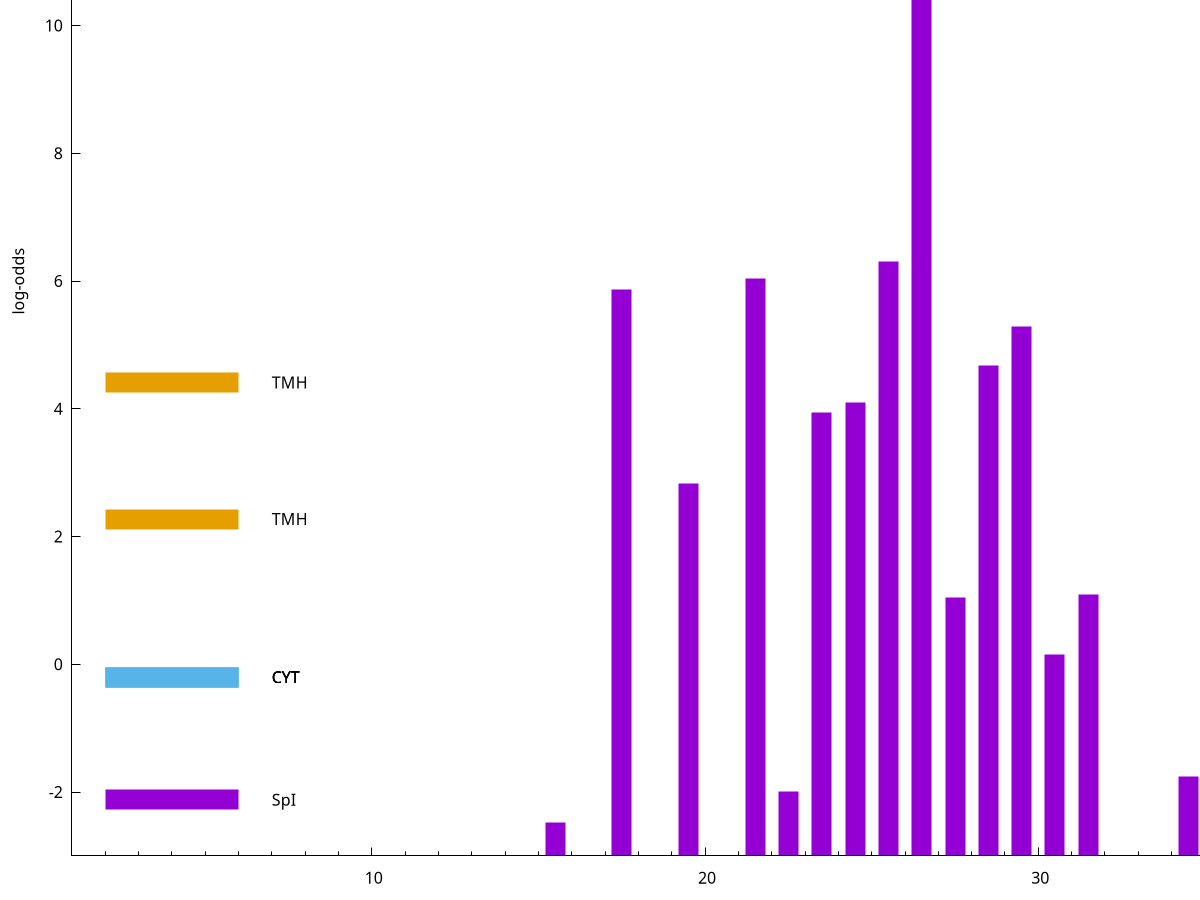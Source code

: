 set title "LipoP predictions for SRR5666568.gff"
set size 2., 1.4
set xrange [1:70] 
set mxtics 10
set yrange [-3:15]
set y2range [0:18]
set ylabel "log-odds"
set term postscript eps color solid "Helvetica" 30
set output "SRR5666568.gff366.eps"
set arrow from 2,11.3114 to 6,11.3114 nohead lt 1 lw 20
set label "SpI" at 7,11.3114
set arrow from 2,4.41392 to 6,4.41392 nohead lt 4 lw 20
set label "TMH" at 7,4.41392
set arrow from 2,2.27402 to 6,2.27402 nohead lt 4 lw 20
set label "TMH" at 7,2.27402
set arrow from 2,-0.200913 to 6,-0.200913 nohead lt 3 lw 20
set label "CYT" at 7,-0.200913
set arrow from 2,-0.200913 to 6,-0.200913 nohead lt 3 lw 20
set label "CYT" at 7,-0.200913
set arrow from 2,-0.200913 to 6,-0.200913 nohead lt 3 lw 20
set label "CYT" at 7,-0.200913
set arrow from 2,-2.11912 to 6,-2.11912 nohead lt 1 lw 20
set label "SpI" at 7,-2.11912
set arrow from 2,11.3114 to 6,11.3114 nohead lt 1 lw 20
set label "SpI" at 7,11.3114
# NOTE: The scores below are the log-odds scores with the threshold
# NOTE: subtracted (a hack to make gnuplot make the histogram all
# NOTE: look nice).
plot "-" axes x1y2 title "" with impulses lt 1 lw 20
26.500000 14.121500
25.500000 9.301110
21.500000 9.041040
17.500000 8.861020
29.500000 8.289400
28.500000 7.674680
24.500000 7.106140
23.500000 6.936020
19.500000 5.824030
31.500000 4.088470
27.500000 4.038380
30.500000 3.151257
34.500000 1.246550
22.500000 1.009590
35.500000 0.603350
15.500000 0.524610
e
exit
